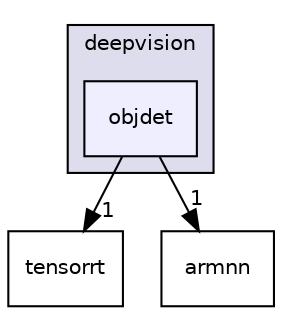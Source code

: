digraph "/usr/local/include/deepvision/objdet" {
  compound=true
  node [ fontsize="10", fontname="Helvetica"];
  edge [ labelfontsize="10", labelfontname="Helvetica"];
  subgraph clusterdir_d72db6f9b16262d234de46bc36044bbd {
    graph [ bgcolor="#ddddee", pencolor="black", label="deepvision" fontname="Helvetica", fontsize="10", URL="dir_d72db6f9b16262d234de46bc36044bbd.html"]
  dir_175ab0471d3eff1a82267b69565b507a [shape=box, label="objdet", style="filled", fillcolor="#eeeeff", pencolor="black", URL="dir_175ab0471d3eff1a82267b69565b507a.html"];
  }
  dir_4a810b10d7bd29b4843818be068adaae [shape=box label="tensorrt" URL="dir_4a810b10d7bd29b4843818be068adaae.html"];
  dir_d8985568f8ab439297a2bb70051aeca7 [shape=box label="armnn" URL="dir_d8985568f8ab439297a2bb70051aeca7.html"];
  dir_175ab0471d3eff1a82267b69565b507a->dir_4a810b10d7bd29b4843818be068adaae [headlabel="1", labeldistance=1.5 headhref="dir_000007_000012.html"];
  dir_175ab0471d3eff1a82267b69565b507a->dir_d8985568f8ab439297a2bb70051aeca7 [headlabel="1", labeldistance=1.5 headhref="dir_000007_000005.html"];
}
